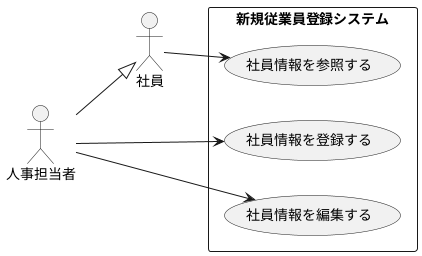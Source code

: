 @startuml
left to right direction
actor 社員
actor 人事担当者
rectangle 新規従業員登録システム{
usecase 社員情報を登録する
usecase 社員情報を参照する
usecase 社員情報を編集する
}
人事担当者 --|> 社員
社員 --> 社員情報を参照する
人事担当者 --> 社員情報を登録する
人事担当者 --> 社員情報を編集する
@enduml
